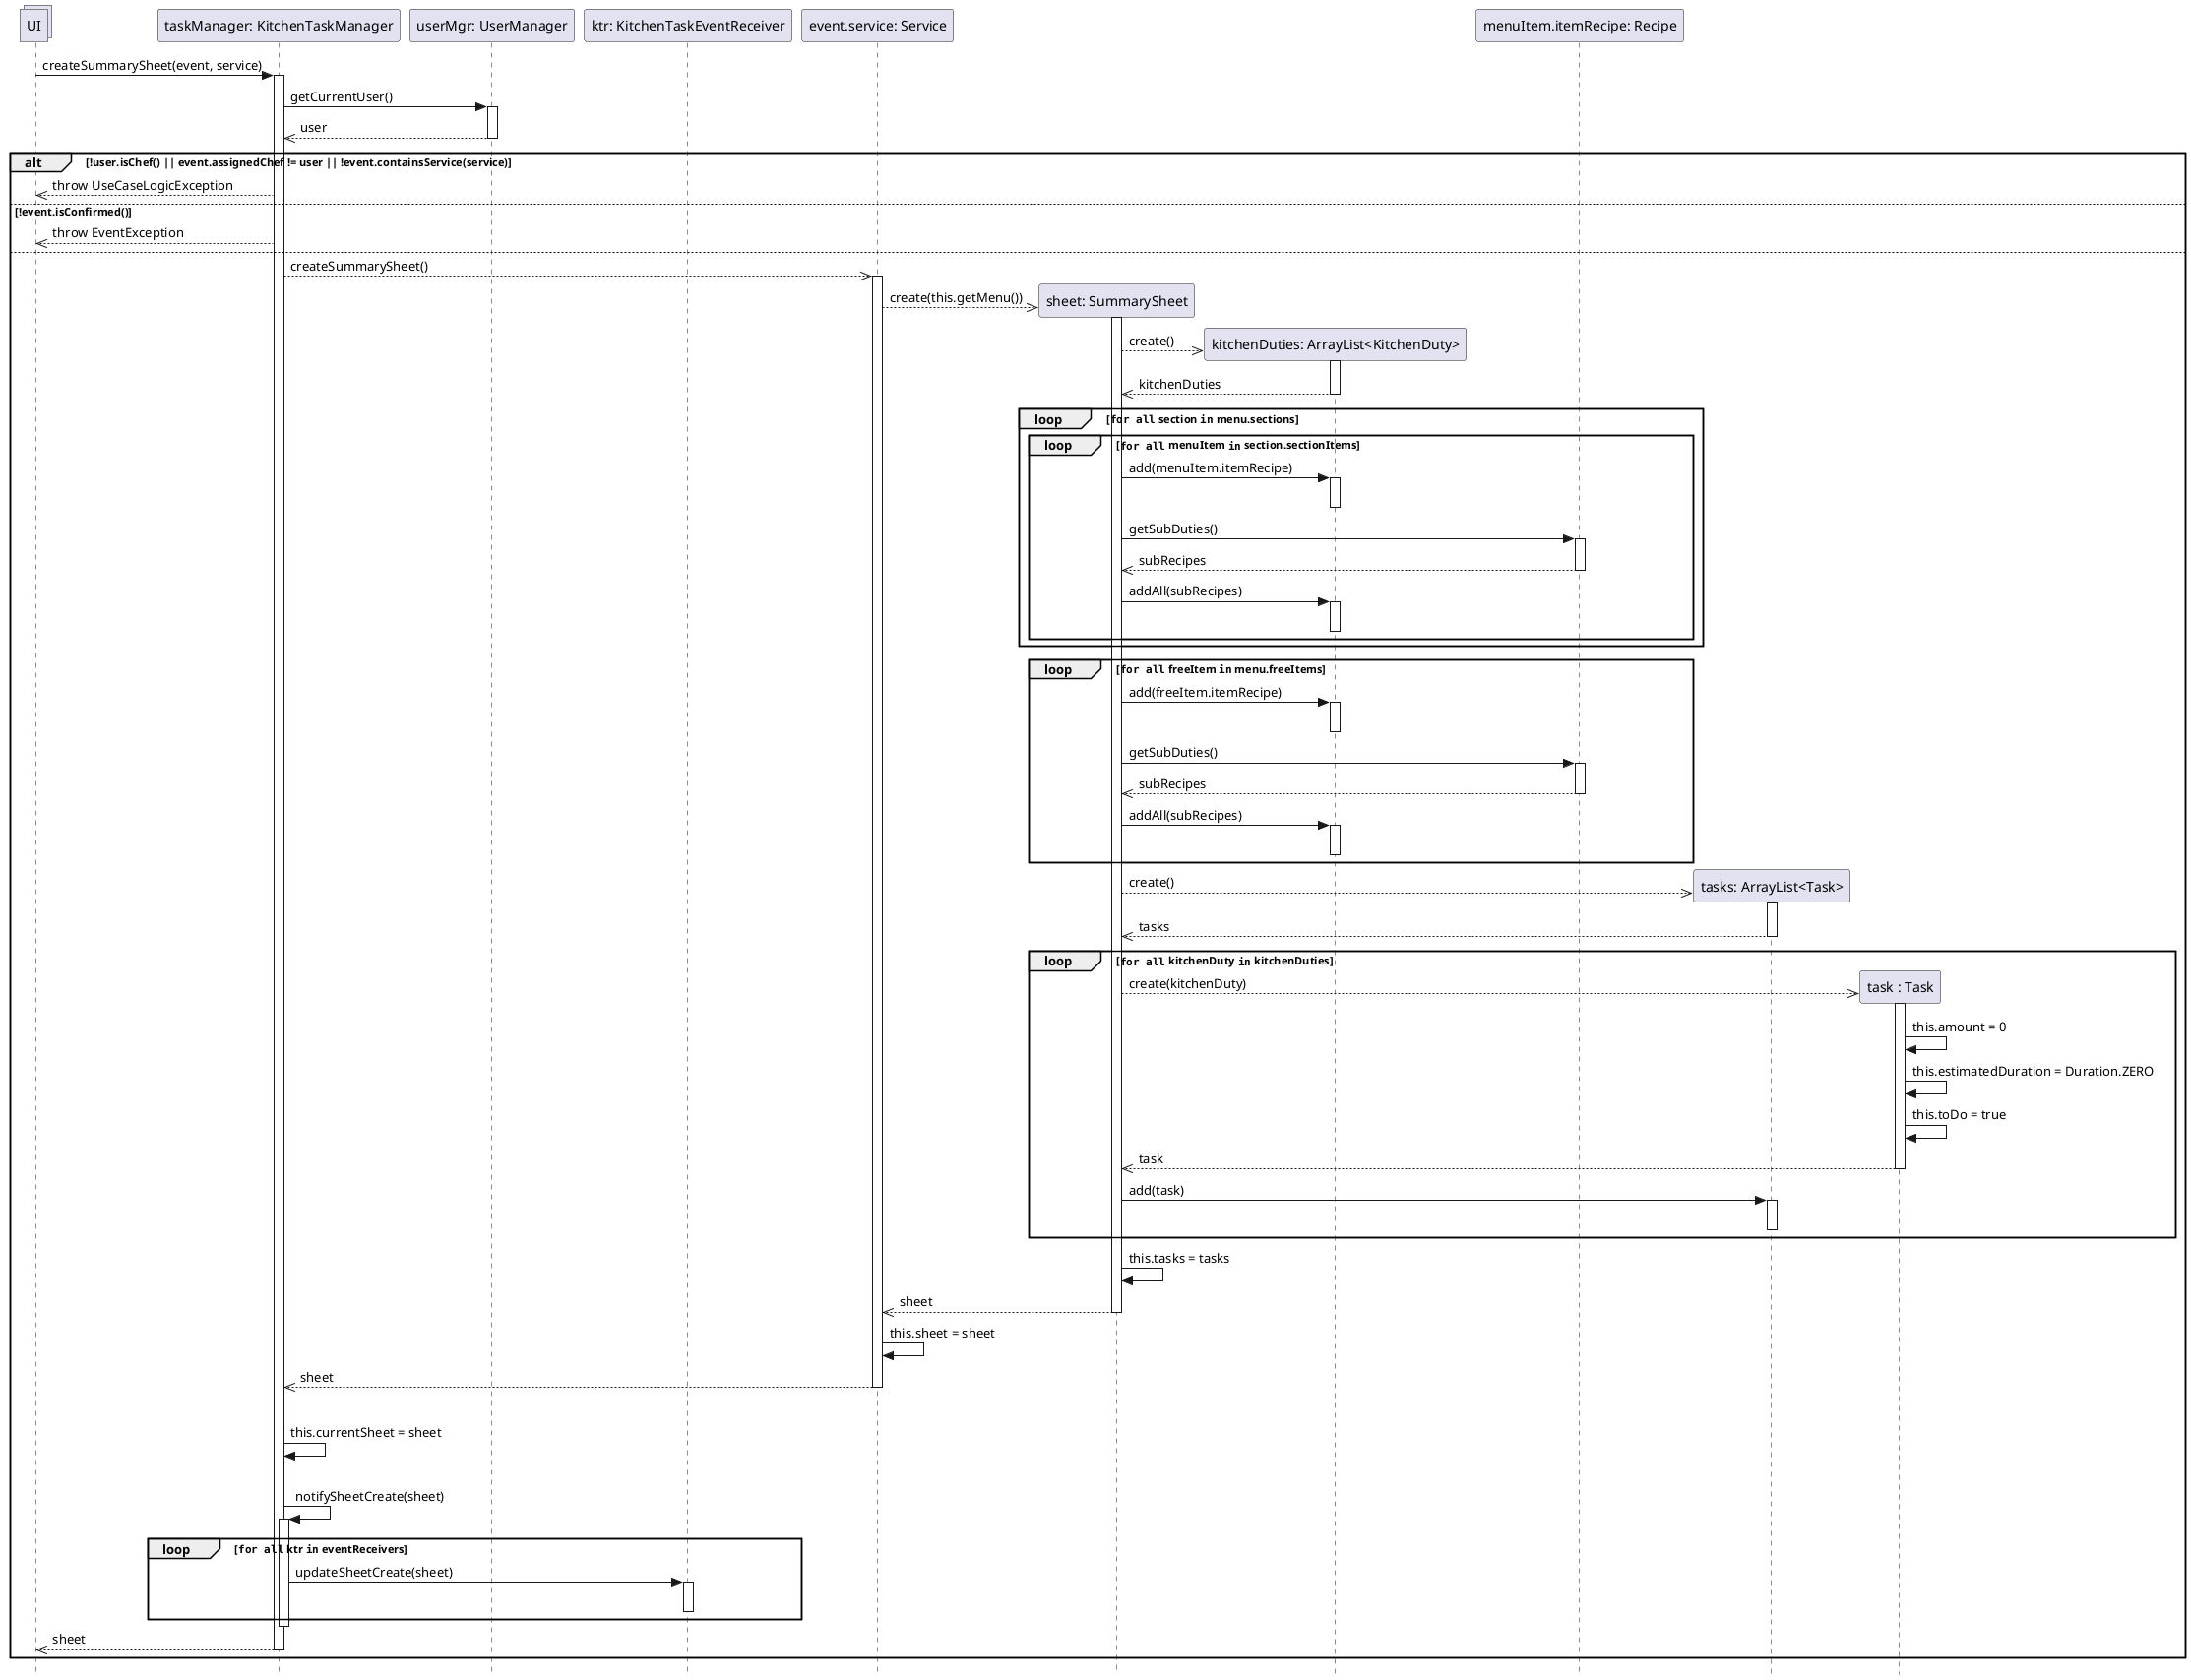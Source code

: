 @startuml Operazione 1
skinparam Style strictuml

collections UI

participant "taskManager: KitchenTaskManager" as tm
UI -> tm: createSummarySheet(event, service)
activate tm

participant "userMgr: UserManager" as um
participant "ktr: KitchenTaskEventReceiver" as ktr
participant "event.service: Service" as service
tm -> um: getCurrentUser()
activate um
tm <<-- um: user
deactivate um

alt !user.isChef() || event.assignedChef != user || !event.containsService(service)
    UI <<-- tm: throw UseCaseLogicException
else !event.isConfirmed()
    UI <<-- tm: throw EventException
else
    participant "sheet: SummarySheet" as ss
    tm -->> service: createSummarySheet()
    activate service

        service -->>ss**: create(this.getMenu())
        activate ss

            participant "kitchenDuties: ArrayList<KitchenDuty>" as kdList
            ss -->> kdList**: create()
            activate kdList
                return kitchenDuties
            deactivate kdList
    
            loop ""for all"" section ""in"" menu.sections
                loop ""for all"" menuItem ""in"" section.sectionItems
                    ss -> kdList: add(menuItem.itemRecipe)
                    activate kdList
                    deactivate kdList
            
                    participant "menuItem.itemRecipe: Recipe" as recipe
                    ss -> recipe: getSubDuties()
                    activate recipe
                        ss <<-- recipe: subRecipes
                    deactivate recipe

                    ss -> kdList: addAll(subRecipes)
                    activate kdList
                    deactivate kdList

                end
            end

            loop ""for all"" freeItem ""in"" menu.freeItems
                ss -> kdList: add(freeItem.itemRecipe)
                activate kdList
                deactivate kdList

                participant "freeItem.itemRecipe: Recipe" as recipe
                ss -> recipe: getSubDuties()
                activate recipe
                    ss <<-- recipe: subRecipes
                deactivate recipe

                ss -> kdList: addAll(subRecipes)
                activate kdList
                deactivate kdList
            end

            participant "tasks: ArrayList<Task>" as tasks
            ss -->> tasks**: create()
            activate tasks
                ss <<-- tasks: tasks
            deactivate tasks

            loop ""for all"" kitchenDuty ""in"" kitchenDuties
                participant "task : Task" as t
                ss -->> t **: create(kitchenDuty)
                activate t
                    t -> t: this.amount = 0
                    t -> t: this.estimatedDuration = Duration.ZERO
                    t -> t: this.toDo = true
                return task
                deactivate t
                ss ->tasks: add(task)
                activate tasks
                deactivate tasks
            end

            ss -> ss: this.tasks = tasks
            service <<-- ss: sheet
        deactivate ss
        service->service:this.sheet = sheet
        tm <<-- service: sheet
    deactivate service

    |||
    tm -> tm: this.currentSheet = sheet
    |||
    tm -> tm: notifySheetCreate(sheet)
    activate tm
    loop ""for all"" ktr ""in"" eventReceivers
        tm -> ktr : updateSheetCreate(sheet)
        activate ktr
        deactivate ktr
    end
    deactivate tm


    UI <<-- tm: sheet
    deactivate tm
    
end

@enduml